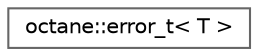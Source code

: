 digraph "Graphical Class Hierarchy"
{
 // LATEX_PDF_SIZE
  bgcolor="transparent";
  edge [fontname=Helvetica,fontsize=10,labelfontname=Helvetica,labelfontsize=10];
  node [fontname=Helvetica,fontsize=10,shape=box,height=0.2,width=0.4];
  rankdir="LR";
  Node0 [label="octane::error_t\< T \>",height=0.2,width=0.4,color="grey40", fillcolor="white", style="filled",URL="$classoctane_1_1error__t.html",tooltip="Utility class that can be used when we only want to specify quasi-normal state types."];
}
